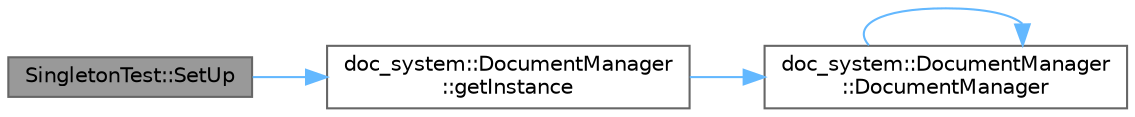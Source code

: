 digraph "SingletonTest::SetUp"
{
 // INTERACTIVE_SVG=YES
 // LATEX_PDF_SIZE
  bgcolor="transparent";
  edge [fontname=Helvetica,fontsize=10,labelfontname=Helvetica,labelfontsize=10];
  node [fontname=Helvetica,fontsize=10,shape=box,height=0.2,width=0.4];
  rankdir="LR";
  Node1 [id="Node000001",label="SingletonTest::SetUp",height=0.2,width=0.4,color="gray40", fillcolor="grey60", style="filled", fontcolor="black",tooltip=" "];
  Node1 -> Node2 [id="edge1_Node000001_Node000002",color="steelblue1",style="solid",tooltip=" "];
  Node2 [id="Node000002",label="doc_system::DocumentManager\l::getInstance",height=0.2,width=0.4,color="grey40", fillcolor="white", style="filled",URL="$classdoc__system_1_1_document_manager.html#a5d982c5ea3fd62bf3847ee136b275105",tooltip=" "];
  Node2 -> Node3 [id="edge2_Node000002_Node000003",color="steelblue1",style="solid",tooltip=" "];
  Node3 [id="Node000003",label="doc_system::DocumentManager\l::DocumentManager",height=0.2,width=0.4,color="grey40", fillcolor="white", style="filled",URL="$classdoc__system_1_1_document_manager.html#a3ecad09cb131274d7d8cd71e3175f9df",tooltip=" "];
  Node3 -> Node3 [id="edge3_Node000003_Node000003",color="steelblue1",style="solid",tooltip=" "];
}
